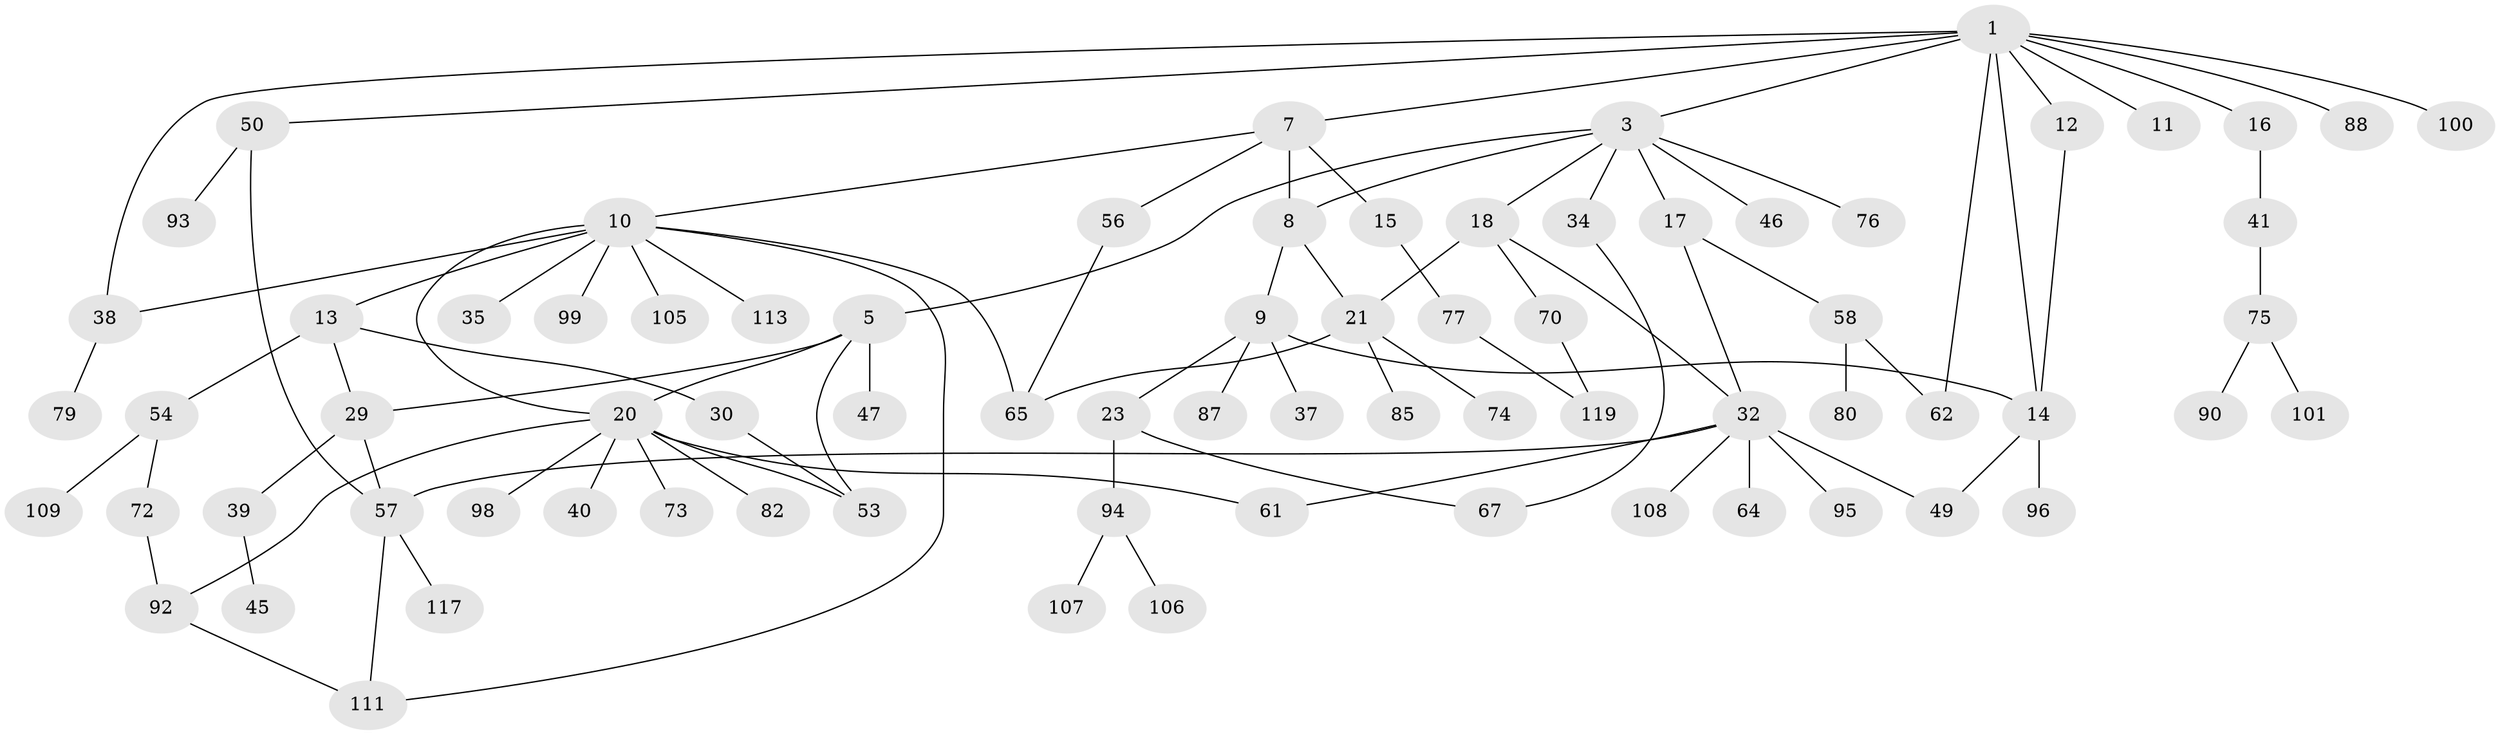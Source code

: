 // original degree distribution, {4: 0.064, 7: 0.016, 3: 0.168, 5: 0.056, 6: 0.024, 10: 0.008, 1: 0.368, 2: 0.296}
// Generated by graph-tools (version 1.1) at 2025/17/03/04/25 18:17:10]
// undirected, 75 vertices, 96 edges
graph export_dot {
graph [start="1"]
  node [color=gray90,style=filled];
  1 [super="+6+2"];
  3 [super="+4"];
  5;
  7 [super="+69+25"];
  8 [super="+118"];
  9 [super="+27+19"];
  10 [super="+84+36"];
  11;
  12 [super="+68"];
  13;
  14 [super="+44"];
  15 [super="+83+22+71+60+86"];
  16 [super="+26"];
  17;
  18 [super="+24"];
  20 [super="+28+116+59"];
  21;
  23;
  29 [super="+114"];
  30 [super="+48"];
  32 [super="+42+66"];
  34 [super="+52"];
  35;
  37 [super="+115"];
  38 [super="+102"];
  39;
  40;
  41;
  45;
  46;
  47;
  49 [super="+51"];
  50 [super="+55"];
  53;
  54;
  56;
  57 [super="+63"];
  58;
  61;
  62;
  64;
  65 [super="+91"];
  67;
  70 [super="+110"];
  72 [super="+103+112"];
  73 [super="+89"];
  74;
  75;
  76;
  77;
  79;
  80 [super="+120"];
  82;
  85;
  87;
  88;
  90 [super="+122"];
  92;
  93;
  94;
  95;
  96;
  98;
  99;
  100;
  101;
  105 [super="+121"];
  106;
  107;
  108;
  109;
  111;
  113;
  117;
  119 [super="+124"];
  1 -- 3;
  1 -- 100;
  1 -- 16;
  1 -- 14;
  1 -- 12;
  1 -- 62;
  1 -- 50;
  1 -- 38;
  1 -- 7;
  1 -- 88;
  1 -- 11;
  3 -- 5;
  3 -- 17;
  3 -- 18;
  3 -- 76;
  3 -- 8;
  3 -- 34;
  3 -- 46;
  5 -- 29;
  5 -- 47;
  5 -- 53;
  5 -- 20;
  7 -- 8;
  7 -- 10;
  7 -- 15;
  7 -- 56;
  8 -- 9;
  8 -- 21;
  9 -- 23;
  9 -- 14;
  9 -- 37;
  9 -- 87;
  10 -- 13;
  10 -- 20;
  10 -- 35;
  10 -- 99;
  10 -- 105;
  10 -- 111;
  10 -- 113;
  10 -- 65;
  10 -- 38;
  12 -- 14;
  13 -- 30;
  13 -- 54;
  13 -- 29;
  14 -- 96;
  14 -- 49;
  15 -- 77;
  16 -- 41;
  17 -- 32;
  17 -- 58;
  18 -- 21;
  18 -- 32;
  18 -- 70;
  20 -- 40;
  20 -- 98;
  20 -- 53;
  20 -- 73;
  20 -- 61;
  20 -- 92;
  20 -- 82;
  21 -- 65;
  21 -- 74;
  21 -- 85;
  23 -- 67;
  23 -- 94;
  29 -- 39;
  29 -- 57;
  30 -- 53;
  32 -- 49;
  32 -- 64;
  32 -- 61;
  32 -- 108;
  32 -- 95;
  32 -- 57;
  34 -- 67;
  38 -- 79;
  39 -- 45;
  41 -- 75;
  50 -- 57;
  50 -- 93;
  54 -- 72;
  54 -- 109;
  56 -- 65;
  57 -- 117;
  57 -- 111;
  58 -- 80;
  58 -- 62;
  70 -- 119;
  72 -- 92;
  75 -- 90;
  75 -- 101;
  77 -- 119;
  92 -- 111;
  94 -- 106;
  94 -- 107;
}
